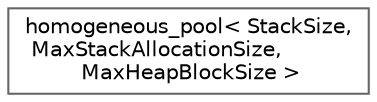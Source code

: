 digraph "Graphical Class Hierarchy"
{
 // LATEX_PDF_SIZE
  bgcolor="transparent";
  edge [fontname=Helvetica,fontsize=10,labelfontname=Helvetica,labelfontsize=10];
  node [fontname=Helvetica,fontsize=10,shape=box,height=0.2,width=0.4];
  rankdir="LR";
  Node0 [id="Node000000",label="homogeneous_pool\< StackSize,\l MaxStackAllocationSize,\l MaxHeapBlockSize \>",height=0.2,width=0.4,color="grey40", fillcolor="white", style="filled",URL="$d7/d66/classchdr_1_1homogeneous__pool.html",tooltip="A pooled memory resource for managing homogeneous memory allocations."];
}
